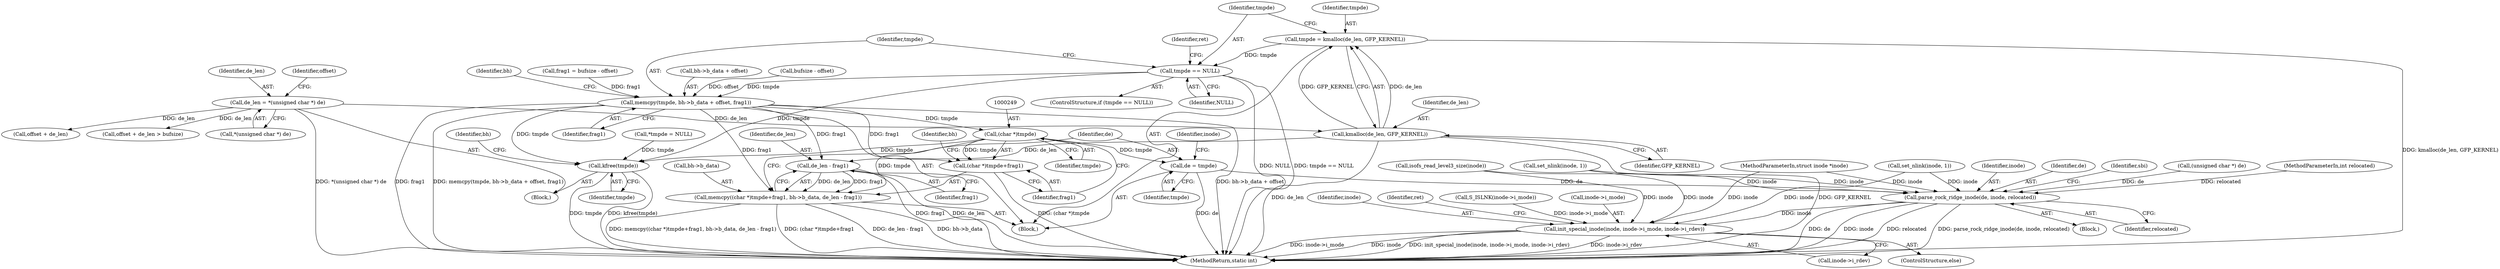 digraph "0_linux_410dd3cf4c9b36f27ed4542ee18b1af5e68645a4_0@API" {
"1000209" [label="(Call,tmpde = kmalloc(de_len, GFP_KERNEL))"];
"1000211" [label="(Call,kmalloc(de_len, GFP_KERNEL))"];
"1000190" [label="(Call,de_len = *(unsigned char *) de)"];
"1000215" [label="(Call,tmpde == NULL)"];
"1000224" [label="(Call,memcpy(tmpde, bh->b_data + offset, frag1))"];
"1000246" [label="(Call,memcpy((char *)tmpde+frag1, bh->b_data, de_len - frag1))"];
"1000248" [label="(Call,(char *)tmpde)"];
"1000247" [label="(Call,(char *)tmpde+frag1)"];
"1000258" [label="(Call,de = tmpde)"];
"1000552" [label="(Call,parse_rock_ridge_inode(de, inode, relocated))"];
"1000704" [label="(Call,init_special_inode(inode, inode->i_mode, inode->i_rdev))"];
"1000716" [label="(Call,kfree(tmpde))"];
"1000255" [label="(Call,de_len - frag1)"];
"1000246" [label="(Call,memcpy((char *)tmpde+frag1, bh->b_data, de_len - frag1))"];
"1000226" [label="(Call,bh->b_data + offset)"];
"1000259" [label="(Identifier,de)"];
"1000555" [label="(Identifier,relocated)"];
"1000706" [label="(Call,inode->i_mode)"];
"1000409" [label="(Call,isofs_read_level3_size(inode))"];
"1000554" [label="(Identifier,inode)"];
"1000314" [label="(Call,set_nlink(inode, 1))"];
"1000553" [label="(Identifier,de)"];
"1000705" [label="(Identifier,inode)"];
"1000704" [label="(Call,init_special_inode(inode, inode->i_mode, inode->i_rdev))"];
"1000115" [label="(Block,)"];
"1000703" [label="(ControlStructure,else)"];
"1000251" [label="(Identifier,frag1)"];
"1000713" [label="(Identifier,ret)"];
"1000253" [label="(Identifier,bh)"];
"1000346" [label="(Call,set_nlink(inode, 1))"];
"1000258" [label="(Call,de = tmpde)"];
"1000552" [label="(Call,parse_rock_ridge_inode(de, inode, relocated))"];
"1000558" [label="(Identifier,sbi)"];
"1000113" [label="(MethodParameterIn,struct inode *inode)"];
"1000206" [label="(Call,bufsize - offset)"];
"1000216" [label="(Identifier,tmpde)"];
"1000192" [label="(Call,*(unsigned char *) de)"];
"1000233" [label="(Identifier,bh)"];
"1000257" [label="(Identifier,frag1)"];
"1000209" [label="(Call,tmpde = kmalloc(de_len, GFP_KERNEL))"];
"1000198" [label="(Call,offset + de_len)"];
"1000260" [label="(Identifier,tmpde)"];
"1000252" [label="(Call,bh->b_data)"];
"1000202" [label="(Block,)"];
"1000211" [label="(Call,kmalloc(de_len, GFP_KERNEL))"];
"1000197" [label="(Call,offset + de_len > bufsize)"];
"1000145" [label="(Call,*tmpde = NULL)"];
"1000220" [label="(Identifier,ret)"];
"1000717" [label="(Identifier,tmpde)"];
"1000193" [label="(Call,(unsigned char *) de)"];
"1000716" [label="(Call,kfree(tmpde))"];
"1000199" [label="(Identifier,offset)"];
"1000225" [label="(Identifier,tmpde)"];
"1000263" [label="(Identifier,inode)"];
"1000231" [label="(Identifier,frag1)"];
"1000212" [label="(Identifier,de_len)"];
"1000214" [label="(ControlStructure,if (tmpde == NULL))"];
"1000248" [label="(Call,(char *)tmpde)"];
"1000204" [label="(Call,frag1 = bufsize - offset)"];
"1000247" [label="(Call,(char *)tmpde+frag1)"];
"1000217" [label="(Identifier,NULL)"];
"1000719" [label="(Identifier,bh)"];
"1000191" [label="(Identifier,de_len)"];
"1000114" [label="(MethodParameterIn,int relocated)"];
"1000224" [label="(Call,memcpy(tmpde, bh->b_data + offset, frag1))"];
"1000255" [label="(Call,de_len - frag1)"];
"1000727" [label="(MethodReturn,static int)"];
"1000551" [label="(Block,)"];
"1000256" [label="(Identifier,de_len)"];
"1000684" [label="(Call,S_ISLNK(inode->i_mode))"];
"1000250" [label="(Identifier,tmpde)"];
"1000709" [label="(Call,inode->i_rdev)"];
"1000213" [label="(Identifier,GFP_KERNEL)"];
"1000190" [label="(Call,de_len = *(unsigned char *) de)"];
"1000210" [label="(Identifier,tmpde)"];
"1000215" [label="(Call,tmpde == NULL)"];
"1000209" -> "1000202"  [label="AST: "];
"1000209" -> "1000211"  [label="CFG: "];
"1000210" -> "1000209"  [label="AST: "];
"1000211" -> "1000209"  [label="AST: "];
"1000216" -> "1000209"  [label="CFG: "];
"1000209" -> "1000727"  [label="DDG: kmalloc(de_len, GFP_KERNEL)"];
"1000211" -> "1000209"  [label="DDG: de_len"];
"1000211" -> "1000209"  [label="DDG: GFP_KERNEL"];
"1000209" -> "1000215"  [label="DDG: tmpde"];
"1000211" -> "1000213"  [label="CFG: "];
"1000212" -> "1000211"  [label="AST: "];
"1000213" -> "1000211"  [label="AST: "];
"1000211" -> "1000727"  [label="DDG: de_len"];
"1000211" -> "1000727"  [label="DDG: GFP_KERNEL"];
"1000190" -> "1000211"  [label="DDG: de_len"];
"1000211" -> "1000255"  [label="DDG: de_len"];
"1000190" -> "1000115"  [label="AST: "];
"1000190" -> "1000192"  [label="CFG: "];
"1000191" -> "1000190"  [label="AST: "];
"1000192" -> "1000190"  [label="AST: "];
"1000199" -> "1000190"  [label="CFG: "];
"1000190" -> "1000727"  [label="DDG: *(unsigned char *) de"];
"1000190" -> "1000197"  [label="DDG: de_len"];
"1000190" -> "1000198"  [label="DDG: de_len"];
"1000215" -> "1000214"  [label="AST: "];
"1000215" -> "1000217"  [label="CFG: "];
"1000216" -> "1000215"  [label="AST: "];
"1000217" -> "1000215"  [label="AST: "];
"1000220" -> "1000215"  [label="CFG: "];
"1000225" -> "1000215"  [label="CFG: "];
"1000215" -> "1000727"  [label="DDG: NULL"];
"1000215" -> "1000727"  [label="DDG: tmpde == NULL"];
"1000215" -> "1000224"  [label="DDG: tmpde"];
"1000215" -> "1000716"  [label="DDG: tmpde"];
"1000224" -> "1000202"  [label="AST: "];
"1000224" -> "1000231"  [label="CFG: "];
"1000225" -> "1000224"  [label="AST: "];
"1000226" -> "1000224"  [label="AST: "];
"1000231" -> "1000224"  [label="AST: "];
"1000233" -> "1000224"  [label="CFG: "];
"1000224" -> "1000727"  [label="DDG: bh->b_data + offset"];
"1000224" -> "1000727"  [label="DDG: frag1"];
"1000224" -> "1000727"  [label="DDG: memcpy(tmpde, bh->b_data + offset, frag1)"];
"1000206" -> "1000224"  [label="DDG: offset"];
"1000204" -> "1000224"  [label="DDG: frag1"];
"1000224" -> "1000246"  [label="DDG: frag1"];
"1000224" -> "1000248"  [label="DDG: tmpde"];
"1000224" -> "1000247"  [label="DDG: frag1"];
"1000224" -> "1000255"  [label="DDG: frag1"];
"1000224" -> "1000716"  [label="DDG: tmpde"];
"1000246" -> "1000202"  [label="AST: "];
"1000246" -> "1000255"  [label="CFG: "];
"1000247" -> "1000246"  [label="AST: "];
"1000252" -> "1000246"  [label="AST: "];
"1000255" -> "1000246"  [label="AST: "];
"1000259" -> "1000246"  [label="CFG: "];
"1000246" -> "1000727"  [label="DDG: de_len - frag1"];
"1000246" -> "1000727"  [label="DDG: bh->b_data"];
"1000246" -> "1000727"  [label="DDG: memcpy((char *)tmpde+frag1, bh->b_data, de_len - frag1)"];
"1000246" -> "1000727"  [label="DDG: (char *)tmpde+frag1"];
"1000248" -> "1000246"  [label="DDG: tmpde"];
"1000255" -> "1000246"  [label="DDG: de_len"];
"1000255" -> "1000246"  [label="DDG: frag1"];
"1000248" -> "1000247"  [label="AST: "];
"1000248" -> "1000250"  [label="CFG: "];
"1000249" -> "1000248"  [label="AST: "];
"1000250" -> "1000248"  [label="AST: "];
"1000251" -> "1000248"  [label="CFG: "];
"1000248" -> "1000247"  [label="DDG: tmpde"];
"1000248" -> "1000258"  [label="DDG: tmpde"];
"1000248" -> "1000716"  [label="DDG: tmpde"];
"1000247" -> "1000251"  [label="CFG: "];
"1000251" -> "1000247"  [label="AST: "];
"1000253" -> "1000247"  [label="CFG: "];
"1000247" -> "1000727"  [label="DDG: (char *)tmpde"];
"1000258" -> "1000202"  [label="AST: "];
"1000258" -> "1000260"  [label="CFG: "];
"1000259" -> "1000258"  [label="AST: "];
"1000260" -> "1000258"  [label="AST: "];
"1000263" -> "1000258"  [label="CFG: "];
"1000258" -> "1000727"  [label="DDG: de"];
"1000258" -> "1000552"  [label="DDG: de"];
"1000552" -> "1000551"  [label="AST: "];
"1000552" -> "1000555"  [label="CFG: "];
"1000553" -> "1000552"  [label="AST: "];
"1000554" -> "1000552"  [label="AST: "];
"1000555" -> "1000552"  [label="AST: "];
"1000558" -> "1000552"  [label="CFG: "];
"1000552" -> "1000727"  [label="DDG: de"];
"1000552" -> "1000727"  [label="DDG: inode"];
"1000552" -> "1000727"  [label="DDG: relocated"];
"1000552" -> "1000727"  [label="DDG: parse_rock_ridge_inode(de, inode, relocated)"];
"1000193" -> "1000552"  [label="DDG: de"];
"1000314" -> "1000552"  [label="DDG: inode"];
"1000346" -> "1000552"  [label="DDG: inode"];
"1000409" -> "1000552"  [label="DDG: inode"];
"1000113" -> "1000552"  [label="DDG: inode"];
"1000114" -> "1000552"  [label="DDG: relocated"];
"1000552" -> "1000704"  [label="DDG: inode"];
"1000704" -> "1000703"  [label="AST: "];
"1000704" -> "1000709"  [label="CFG: "];
"1000705" -> "1000704"  [label="AST: "];
"1000706" -> "1000704"  [label="AST: "];
"1000709" -> "1000704"  [label="AST: "];
"1000713" -> "1000704"  [label="CFG: "];
"1000704" -> "1000727"  [label="DDG: inode->i_rdev"];
"1000704" -> "1000727"  [label="DDG: inode->i_mode"];
"1000704" -> "1000727"  [label="DDG: inode"];
"1000704" -> "1000727"  [label="DDG: init_special_inode(inode, inode->i_mode, inode->i_rdev)"];
"1000314" -> "1000704"  [label="DDG: inode"];
"1000346" -> "1000704"  [label="DDG: inode"];
"1000409" -> "1000704"  [label="DDG: inode"];
"1000113" -> "1000704"  [label="DDG: inode"];
"1000684" -> "1000704"  [label="DDG: inode->i_mode"];
"1000716" -> "1000115"  [label="AST: "];
"1000716" -> "1000717"  [label="CFG: "];
"1000717" -> "1000716"  [label="AST: "];
"1000719" -> "1000716"  [label="CFG: "];
"1000716" -> "1000727"  [label="DDG: kfree(tmpde)"];
"1000716" -> "1000727"  [label="DDG: tmpde"];
"1000145" -> "1000716"  [label="DDG: tmpde"];
"1000255" -> "1000257"  [label="CFG: "];
"1000256" -> "1000255"  [label="AST: "];
"1000257" -> "1000255"  [label="AST: "];
"1000255" -> "1000727"  [label="DDG: frag1"];
"1000255" -> "1000727"  [label="DDG: de_len"];
}
